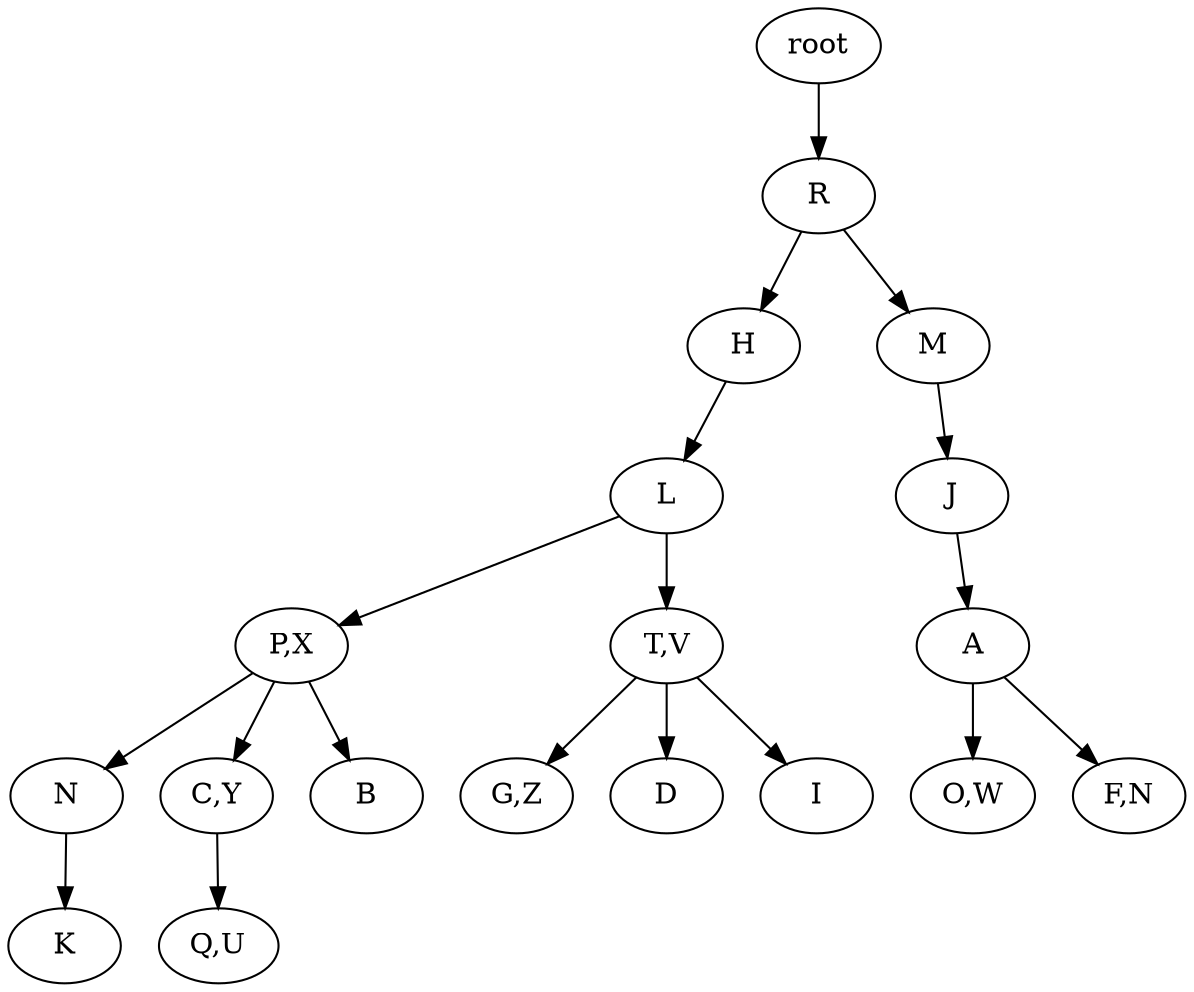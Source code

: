 strict digraph G {
	graph [name=G];
	0	 [label=root];
	1	 [label=R];
	0 -> 1;
	2	 [label=H];
	1 -> 2;
	3	 [label=M];
	1 -> 3;
	4	 [label=L];
	2 -> 4;
	5	 [label=J];
	3 -> 5;
	6	 [label="P,X"];
	4 -> 6;
	7	 [label="T,V"];
	4 -> 7;
	8	 [label=A];
	5 -> 8;
	9	 [label=N];
	6 -> 9;
	10	 [label="C,Y"];
	6 -> 10;
	11	 [label=B];
	6 -> 11;
	12	 [label="G,Z"];
	7 -> 12;
	13	 [label=D];
	7 -> 13;
	14	 [label=I];
	7 -> 14;
	16	 [label="O,W"];
	8 -> 16;
	17	 [label="F,N"];
	8 -> 17;
	18	 [label=K];
	9 -> 18;
	19	 [label="Q,U"];
	10 -> 19;
}
